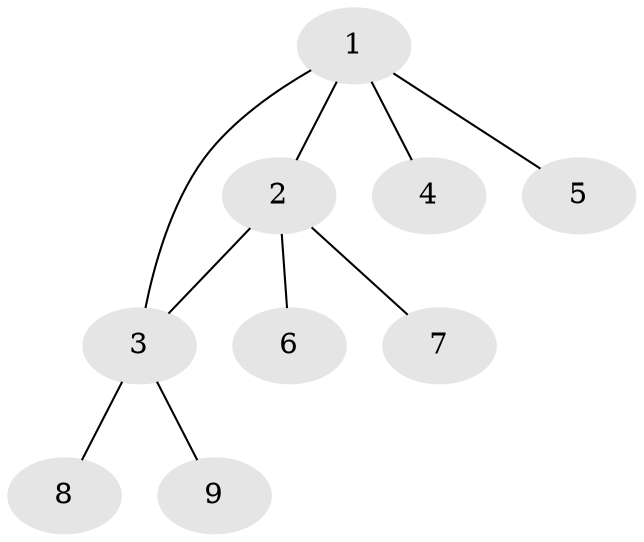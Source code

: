 // Generated by graph-tools (version 1.1) at 2023/18/11/09/23 16:18:50]
// undirected, 10 vertices, 20 edges
graph export_dot {
  node [color=gray90,style=filled];
  1 -- 2;
  2 -- 3;
  1 -- 3;

  1 -- 4;
  1 -- 5;
  2 -- 6;
  2 -- 7;
  3 -- 8;
  3 -- 9;
}
